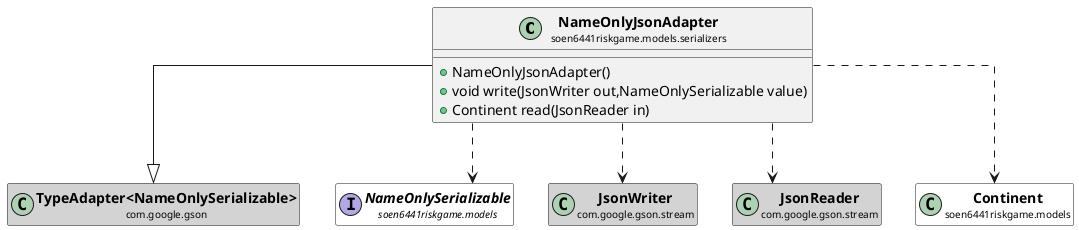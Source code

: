 @startuml

skinparam svgLinkTarget _parent
skinparam linetype ortho
set namespaceSeparator none
class "<b><size:14>NameOnlyJsonAdapter</b>\n<size:10>soen6441riskgame.models.serializers" as soen6441riskgame.models.serializers.NameOnlyJsonAdapter  [[../../../soen6441riskgame/models/serializers/NameOnlyJsonAdapter.html{soen6441riskgame.models.serializers.NameOnlyJsonAdapter}]] {
+NameOnlyJsonAdapter()
+void write(JsonWriter out,NameOnlySerializable value)
+Continent read(JsonReader in)
}


class "<b><size:14>TypeAdapter<NameOnlySerializable></b>\n<size:10>com.google.gson" as com.google.gson.TypeAdapterNameOnlySerializable  #lightgrey {
}

hide com.google.gson.TypeAdapterNameOnlySerializable fields
hide com.google.gson.TypeAdapterNameOnlySerializable methods

soen6441riskgame.models.serializers.NameOnlyJsonAdapter --|> com.google.gson.TypeAdapterNameOnlySerializable

interface "<b><size:14>NameOnlySerializable</b>\n<size:10>soen6441riskgame.models" as soen6441riskgame.models.NameOnlySerializable  [[../../../soen6441riskgame/models/NameOnlySerializable.html{soen6441riskgame.models.NameOnlySerializable}]] #white {
}

hide soen6441riskgame.models.NameOnlySerializable fields
hide soen6441riskgame.models.NameOnlySerializable methods

soen6441riskgame.models.serializers.NameOnlyJsonAdapter ..> soen6441riskgame.models.NameOnlySerializable

class "<b><size:14>JsonWriter</b>\n<size:10>com.google.gson.stream" as com.google.gson.stream.JsonWriter  #lightgrey {
}

hide com.google.gson.stream.JsonWriter fields
hide com.google.gson.stream.JsonWriter methods

soen6441riskgame.models.serializers.NameOnlyJsonAdapter ..> com.google.gson.stream.JsonWriter

class "<b><size:14>JsonReader</b>\n<size:10>com.google.gson.stream" as com.google.gson.stream.JsonReader  #lightgrey {
}

hide com.google.gson.stream.JsonReader fields
hide com.google.gson.stream.JsonReader methods

soen6441riskgame.models.serializers.NameOnlyJsonAdapter ..> com.google.gson.stream.JsonReader

class "<b><size:14>Continent</b>\n<size:10>soen6441riskgame.models" as soen6441riskgame.models.Continent  [[../../../soen6441riskgame/models/Continent.html{soen6441riskgame.models.Continent}]] #white {
}

hide soen6441riskgame.models.Continent fields
hide soen6441riskgame.models.Continent methods

soen6441riskgame.models.serializers.NameOnlyJsonAdapter ..> soen6441riskgame.models.Continent


@enduml
